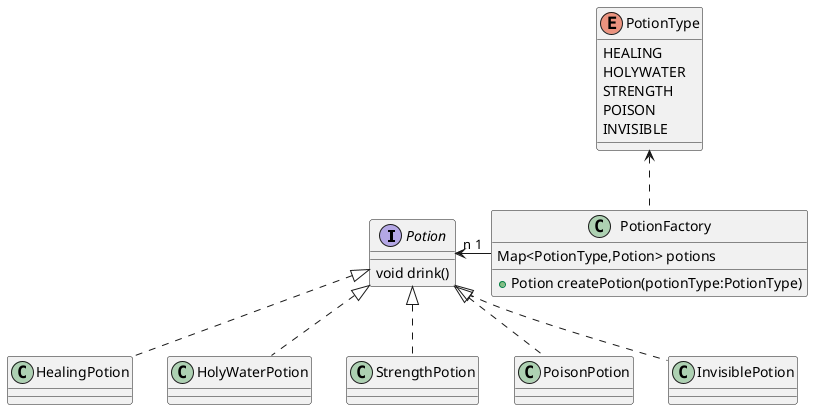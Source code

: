 @startuml

interface Potion{
    void drink()
}

class HealingPotion
class HolyWaterPotion
class StrengthPotion
class PoisonPotion
class InvisiblePotion

Potion <|.. HealingPotion
Potion <|.. HolyWaterPotion
Potion <|.. StrengthPotion
Potion <|.. PoisonPotion
Potion <|.. InvisiblePotion

enum PotionType{
    HEALING
    HOLYWATER
    STRENGTH
    POISON
    INVISIBLE
}

class PotionFactory{
    Map<PotionType,Potion> potions
    +Potion createPotion(potionType:PotionType)
}

Potion "n" <- "1" PotionFactory
PotionType <.. PotionFactory


@enduml